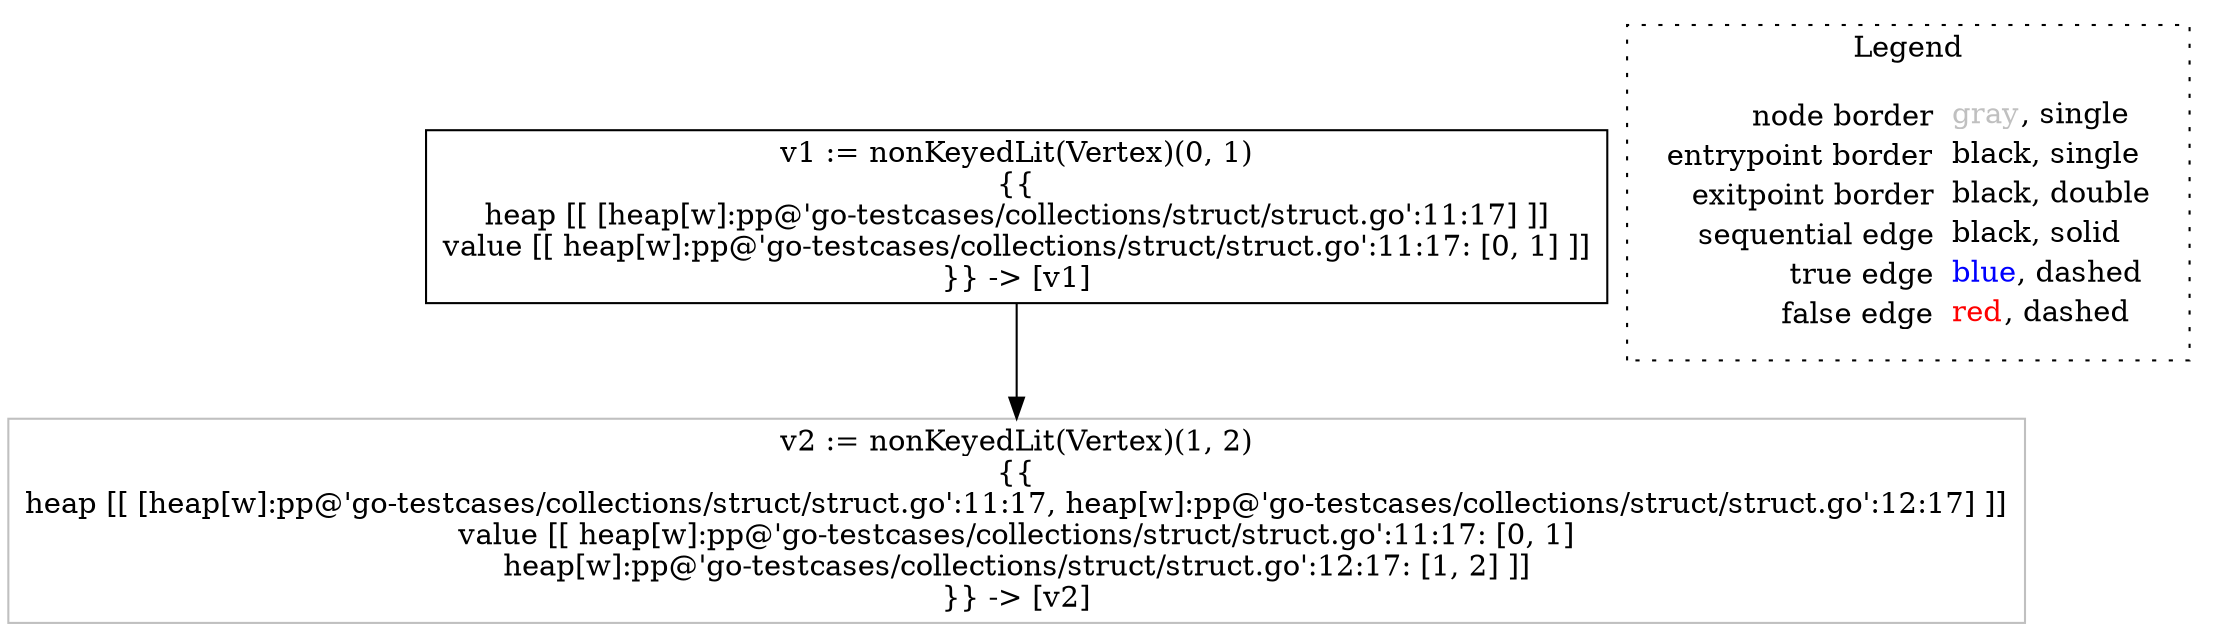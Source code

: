 digraph {
	"node0" [shape="rect",color="black",label=<v1 := nonKeyedLit(Vertex)(0, 1)<BR/>{{<BR/>heap [[ [heap[w]:pp@'go-testcases/collections/struct/struct.go':11:17] ]]<BR/>value [[ heap[w]:pp@'go-testcases/collections/struct/struct.go':11:17: [0, 1] ]]<BR/>}} -&gt; [v1]>];
	"node1" [shape="rect",color="gray",label=<v2 := nonKeyedLit(Vertex)(1, 2)<BR/>{{<BR/>heap [[ [heap[w]:pp@'go-testcases/collections/struct/struct.go':11:17, heap[w]:pp@'go-testcases/collections/struct/struct.go':12:17] ]]<BR/>value [[ heap[w]:pp@'go-testcases/collections/struct/struct.go':11:17: [0, 1]<BR/>heap[w]:pp@'go-testcases/collections/struct/struct.go':12:17: [1, 2] ]]<BR/>}} -&gt; [v2]>];
	"node0" -> "node1" [color="black"];
subgraph cluster_legend {
	label="Legend";
	style=dotted;
	node [shape=plaintext];
	"legend" [label=<<table border="0" cellpadding="2" cellspacing="0" cellborder="0"><tr><td align="right">node border&nbsp;</td><td align="left"><font color="gray">gray</font>, single</td></tr><tr><td align="right">entrypoint border&nbsp;</td><td align="left"><font color="black">black</font>, single</td></tr><tr><td align="right">exitpoint border&nbsp;</td><td align="left"><font color="black">black</font>, double</td></tr><tr><td align="right">sequential edge&nbsp;</td><td align="left"><font color="black">black</font>, solid</td></tr><tr><td align="right">true edge&nbsp;</td><td align="left"><font color="blue">blue</font>, dashed</td></tr><tr><td align="right">false edge&nbsp;</td><td align="left"><font color="red">red</font>, dashed</td></tr></table>>];
}

}
